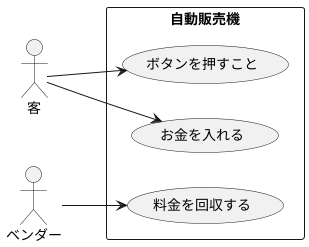 @startuml
left to right direction
actor 客 as a
actor ベンダー as b

rectangle 自動販売機 {
    usecase 料金を回収する as c
    usecase お金を入れる as d
    usecase ボタンを押すこと as e
}
a --> d
a --> e
b --> c 
@enduml
